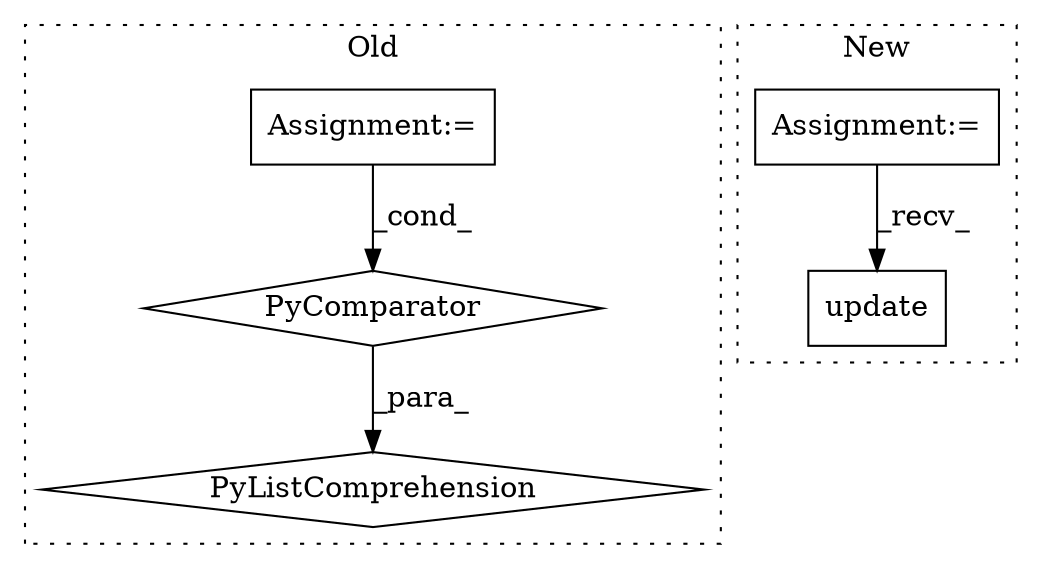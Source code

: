 digraph G {
subgraph cluster0 {
1 [label="PyComparator" a="113" s="3748" l="52" shape="diamond"];
3 [label="Assignment:=" a="7" s="3748" l="52" shape="box"];
5 [label="PyListComprehension" a="109" s="3667" l="141" shape="diamond"];
label = "Old";
style="dotted";
}
subgraph cluster1 {
2 [label="update" a="32" s="3935,3955" l="7,1" shape="box"];
4 [label="Assignment:=" a="7" s="3854" l="1" shape="box"];
label = "New";
style="dotted";
}
1 -> 5 [label="_para_"];
3 -> 1 [label="_cond_"];
4 -> 2 [label="_recv_"];
}